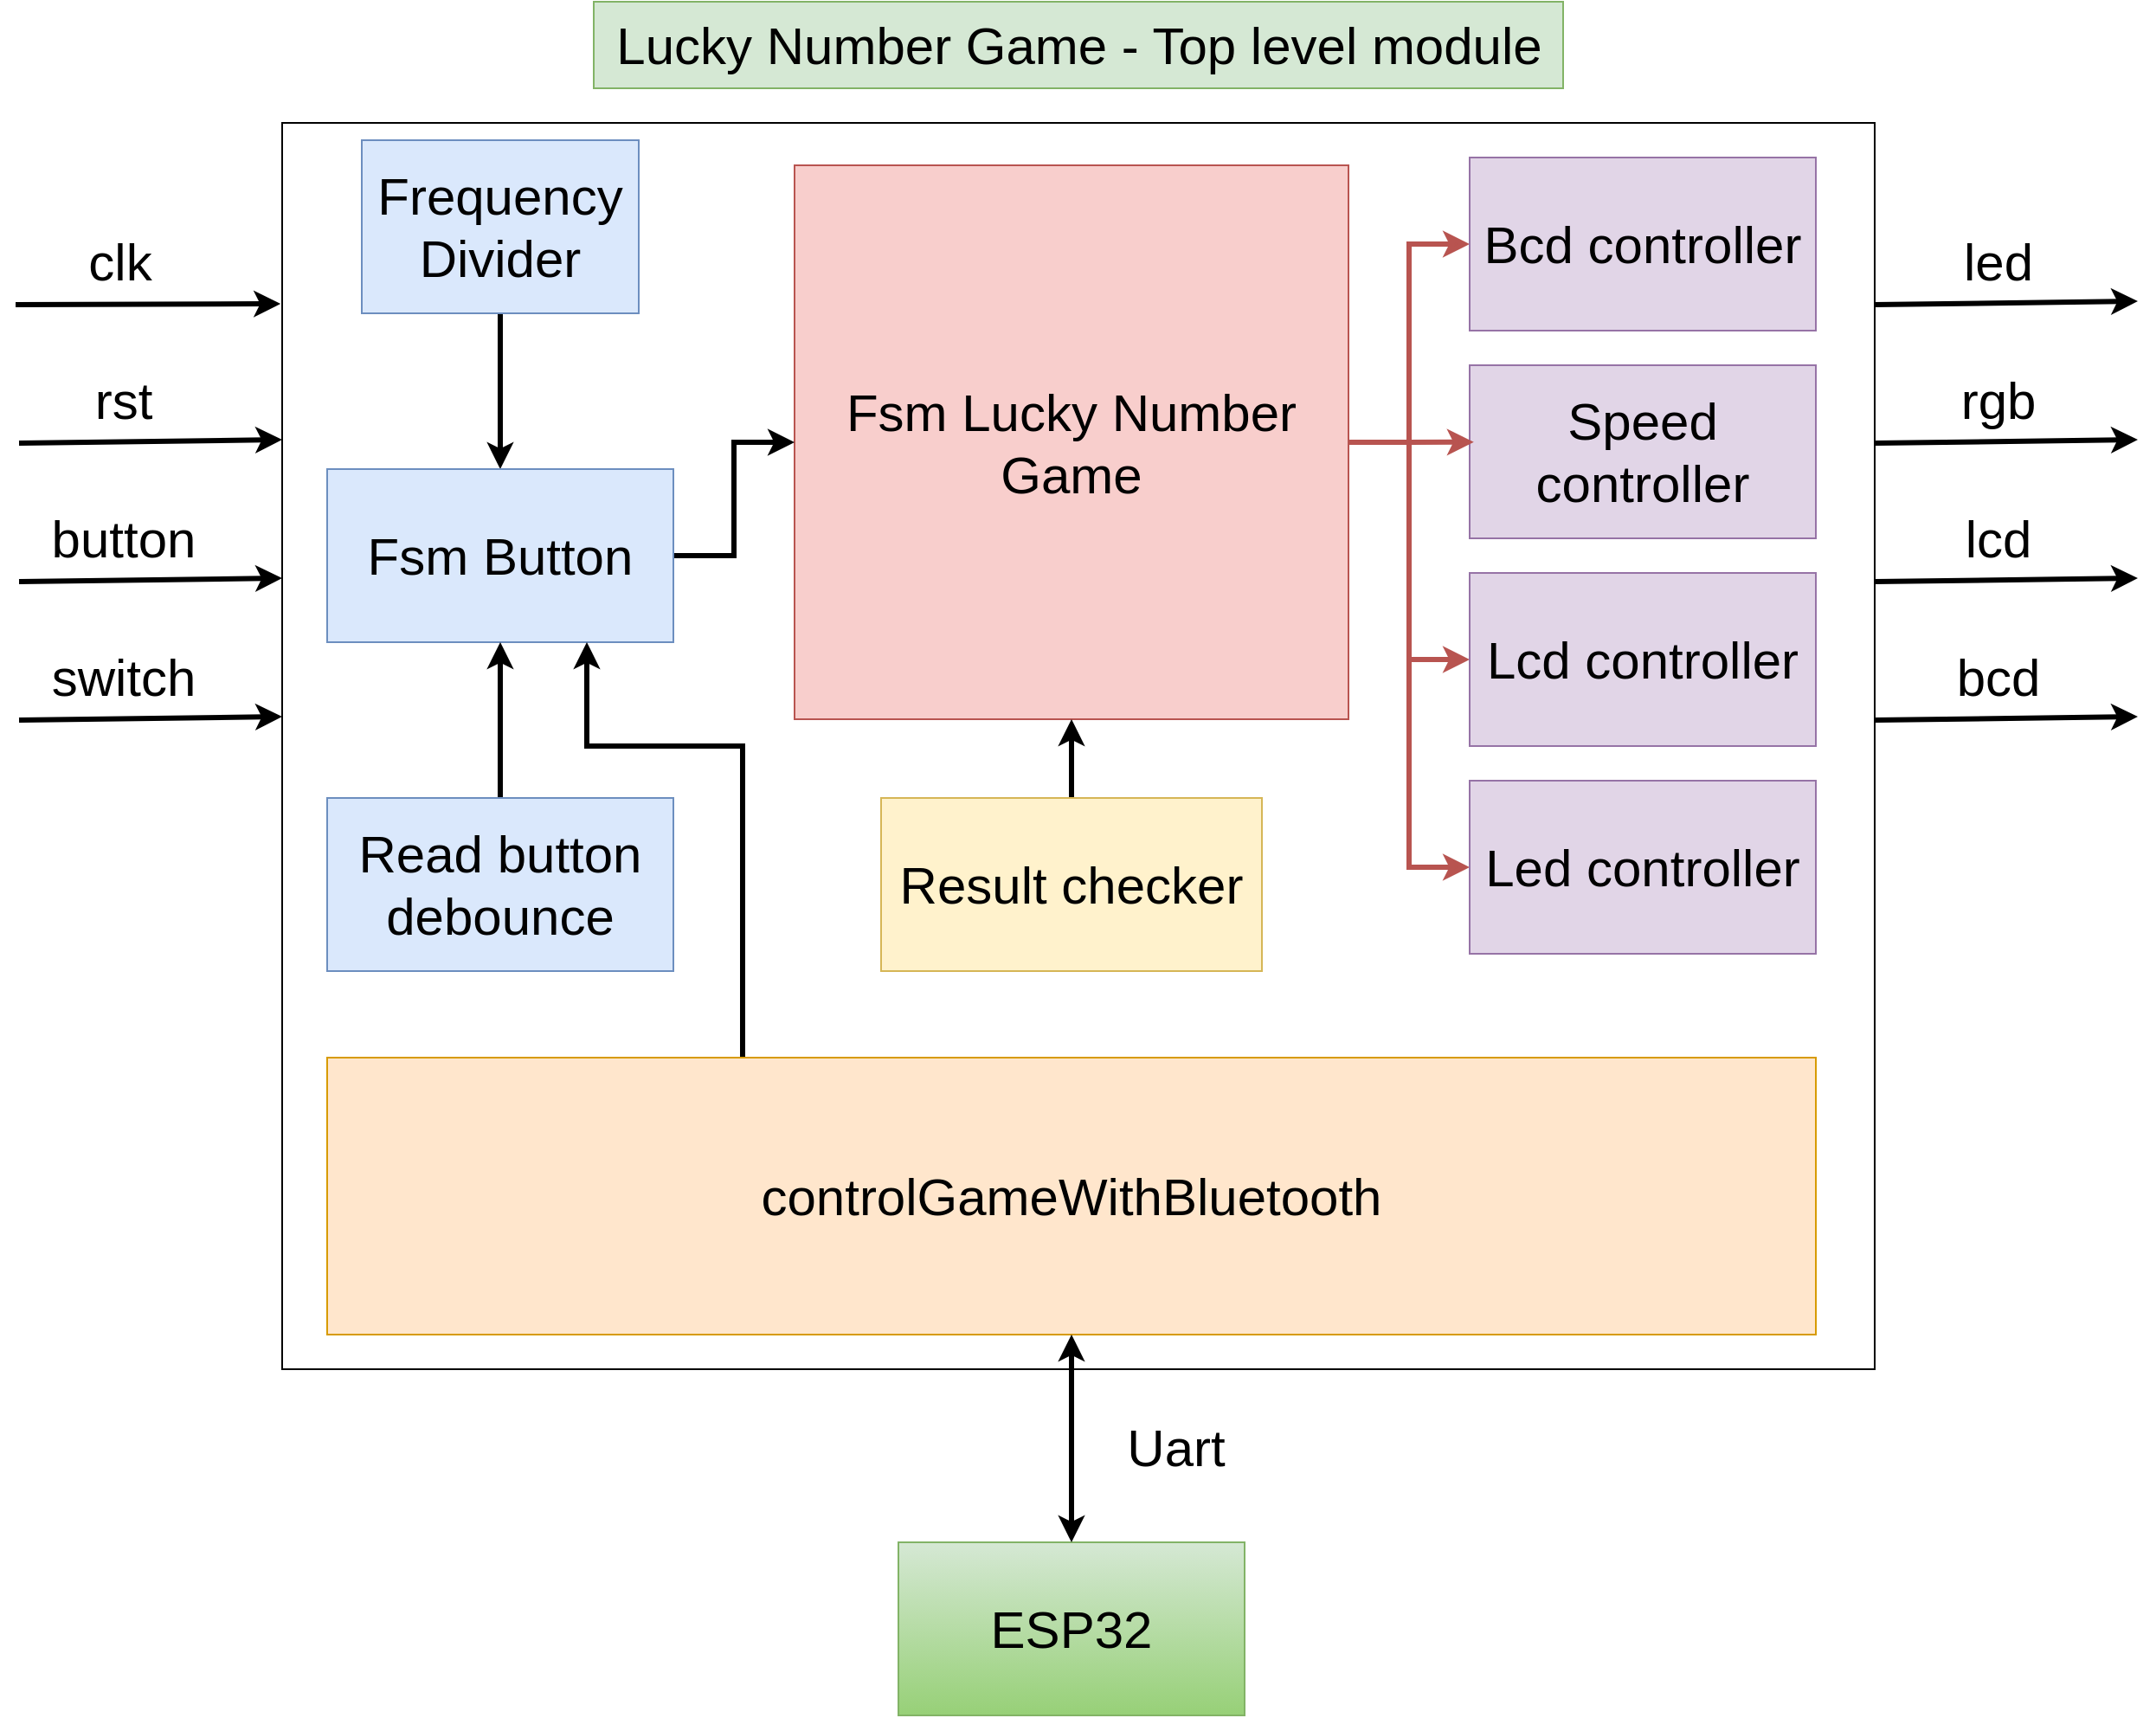 <mxfile version="25.0.3">
  <diagram id="6jgP-mfPmLm2wzObqZNf" name="Trang-1">
    <mxGraphModel dx="2397" dy="875" grid="1" gridSize="10" guides="1" tooltips="1" connect="1" arrows="1" fold="1" page="1" pageScale="1" pageWidth="827" pageHeight="1169" math="0" shadow="0">
      <root>
        <mxCell id="0" />
        <mxCell id="1" parent="0" />
        <mxCell id="DImqCOgXmK51_X3ETGRD-1" value="" style="rounded=0;whiteSpace=wrap;html=1;fillColor=none;" parent="1" vertex="1">
          <mxGeometry x="-46" y="240" width="920" height="720" as="geometry" />
        </mxCell>
        <mxCell id="oCB9ASlMgNIJrJS8nOU--36" style="edgeStyle=orthogonalEdgeStyle;rounded=0;orthogonalLoop=1;jettySize=auto;html=1;entryX=0.5;entryY=0;entryDx=0;entryDy=0;strokeWidth=3;" parent="1" source="oCB9ASlMgNIJrJS8nOU--5" target="oCB9ASlMgNIJrJS8nOU--35" edge="1">
          <mxGeometry relative="1" as="geometry" />
        </mxCell>
        <mxCell id="oCB9ASlMgNIJrJS8nOU--5" value="&lt;font style=&quot;font-size: 30px;&quot;&gt;Frequency Divider&lt;/font&gt;" style="rounded=0;whiteSpace=wrap;html=1;fillColor=#dae8fc;strokeColor=#6c8ebf;" parent="1" vertex="1">
          <mxGeometry y="250" width="160" height="100" as="geometry" />
        </mxCell>
        <mxCell id="oCB9ASlMgNIJrJS8nOU--6" value="" style="endArrow=classic;html=1;rounded=0;entryX=-0.001;entryY=0.079;entryDx=0;entryDy=0;entryPerimeter=0;strokeWidth=3;" parent="1" edge="1">
          <mxGeometry width="50" height="50" relative="1" as="geometry">
            <mxPoint x="-200" y="345" as="sourcePoint" />
            <mxPoint x="-46.92" y="344.5" as="targetPoint" />
          </mxGeometry>
        </mxCell>
        <mxCell id="oCB9ASlMgNIJrJS8nOU--7" value="&lt;font style=&quot;font-size: 30px;&quot;&gt;clk&lt;/font&gt;" style="text;html=1;align=center;verticalAlign=middle;resizable=0;points=[];autosize=1;strokeColor=none;fillColor=none;perimeterSpacing=2;strokeWidth=3;" parent="1" vertex="1">
          <mxGeometry x="-170" y="295" width="60" height="50" as="geometry" />
        </mxCell>
        <mxCell id="oCB9ASlMgNIJrJS8nOU--14" value="&lt;font style=&quot;font-size: 30px;&quot;&gt;Lucky Number Game - Top level module&lt;/font&gt;" style="text;html=1;align=center;verticalAlign=middle;resizable=0;points=[];autosize=1;strokeColor=#82b366;fillColor=#d5e8d4;" parent="1" vertex="1">
          <mxGeometry x="134" y="170" width="560" height="50" as="geometry" />
        </mxCell>
        <mxCell id="oCB9ASlMgNIJrJS8nOU--15" value="" style="endArrow=classic;html=1;rounded=0;entryX=-0.002;entryY=0.068;entryDx=0;entryDy=0;entryPerimeter=0;strokeWidth=3;" parent="1" edge="1">
          <mxGeometry width="50" height="50" relative="1" as="geometry">
            <mxPoint x="-198" y="425" as="sourcePoint" />
            <mxPoint x="-46" y="423" as="targetPoint" />
          </mxGeometry>
        </mxCell>
        <mxCell id="oCB9ASlMgNIJrJS8nOU--16" value="&lt;span style=&quot;font-size: 30px;&quot;&gt;rst&lt;/span&gt;" style="text;html=1;align=center;verticalAlign=middle;resizable=0;points=[];autosize=1;strokeColor=none;fillColor=none;perimeterSpacing=2;strokeWidth=3;" parent="1" vertex="1">
          <mxGeometry x="-168" y="375" width="60" height="50" as="geometry" />
        </mxCell>
        <mxCell id="oCB9ASlMgNIJrJS8nOU--17" value="" style="endArrow=classic;html=1;rounded=0;entryX=-0.002;entryY=0.068;entryDx=0;entryDy=0;entryPerimeter=0;strokeWidth=3;" parent="1" edge="1">
          <mxGeometry width="50" height="50" relative="1" as="geometry">
            <mxPoint x="-198" y="505" as="sourcePoint" />
            <mxPoint x="-46" y="503" as="targetPoint" />
          </mxGeometry>
        </mxCell>
        <mxCell id="oCB9ASlMgNIJrJS8nOU--18" value="&lt;span style=&quot;font-size: 30px;&quot;&gt;button&lt;/span&gt;" style="text;html=1;align=center;verticalAlign=middle;resizable=0;points=[];autosize=1;strokeColor=none;fillColor=none;perimeterSpacing=2;strokeWidth=3;" parent="1" vertex="1">
          <mxGeometry x="-193" y="455" width="110" height="50" as="geometry" />
        </mxCell>
        <mxCell id="oCB9ASlMgNIJrJS8nOU--20" value="" style="endArrow=classic;html=1;rounded=0;entryX=-0.002;entryY=0.068;entryDx=0;entryDy=0;entryPerimeter=0;strokeWidth=3;" parent="1" edge="1">
          <mxGeometry width="50" height="50" relative="1" as="geometry">
            <mxPoint x="-198" y="585" as="sourcePoint" />
            <mxPoint x="-46" y="583" as="targetPoint" />
          </mxGeometry>
        </mxCell>
        <mxCell id="oCB9ASlMgNIJrJS8nOU--21" value="&lt;span style=&quot;font-size: 30px;&quot;&gt;switch&lt;/span&gt;" style="text;html=1;align=center;verticalAlign=middle;resizable=0;points=[];autosize=1;strokeColor=none;fillColor=none;perimeterSpacing=2;strokeWidth=3;" parent="1" vertex="1">
          <mxGeometry x="-193" y="535" width="110" height="50" as="geometry" />
        </mxCell>
        <mxCell id="oCB9ASlMgNIJrJS8nOU--22" value="" style="endArrow=classic;html=1;rounded=0;entryX=-0.002;entryY=0.068;entryDx=0;entryDy=0;entryPerimeter=0;strokeWidth=3;" parent="1" edge="1">
          <mxGeometry width="50" height="50" relative="1" as="geometry">
            <mxPoint x="874" y="345" as="sourcePoint" />
            <mxPoint x="1026" y="343" as="targetPoint" />
          </mxGeometry>
        </mxCell>
        <mxCell id="oCB9ASlMgNIJrJS8nOU--23" value="&lt;span style=&quot;font-size: 30px;&quot;&gt;led&lt;/span&gt;" style="text;html=1;align=center;verticalAlign=middle;resizable=0;points=[];autosize=1;strokeColor=none;fillColor=none;perimeterSpacing=2;strokeWidth=3;" parent="1" vertex="1">
          <mxGeometry x="915" y="295" width="60" height="50" as="geometry" />
        </mxCell>
        <mxCell id="oCB9ASlMgNIJrJS8nOU--24" value="" style="endArrow=classic;html=1;rounded=0;entryX=-0.002;entryY=0.068;entryDx=0;entryDy=0;entryPerimeter=0;strokeWidth=3;" parent="1" edge="1">
          <mxGeometry width="50" height="50" relative="1" as="geometry">
            <mxPoint x="874" y="425" as="sourcePoint" />
            <mxPoint x="1026" y="423" as="targetPoint" />
          </mxGeometry>
        </mxCell>
        <mxCell id="oCB9ASlMgNIJrJS8nOU--25" value="&lt;span style=&quot;font-size: 30px;&quot;&gt;rgb&lt;/span&gt;" style="text;html=1;align=center;verticalAlign=middle;resizable=0;points=[];autosize=1;strokeColor=none;fillColor=none;perimeterSpacing=2;strokeWidth=3;" parent="1" vertex="1">
          <mxGeometry x="910" y="375" width="70" height="50" as="geometry" />
        </mxCell>
        <mxCell id="oCB9ASlMgNIJrJS8nOU--28" value="" style="endArrow=classic;html=1;rounded=0;entryX=-0.002;entryY=0.068;entryDx=0;entryDy=0;entryPerimeter=0;strokeWidth=3;" parent="1" edge="1">
          <mxGeometry width="50" height="50" relative="1" as="geometry">
            <mxPoint x="874" y="505" as="sourcePoint" />
            <mxPoint x="1026" y="503" as="targetPoint" />
          </mxGeometry>
        </mxCell>
        <mxCell id="oCB9ASlMgNIJrJS8nOU--29" value="&lt;span style=&quot;font-size: 30px;&quot;&gt;lcd&lt;/span&gt;" style="text;html=1;align=center;verticalAlign=middle;resizable=0;points=[];autosize=1;strokeColor=none;fillColor=none;perimeterSpacing=2;strokeWidth=3;" parent="1" vertex="1">
          <mxGeometry x="915" y="455" width="60" height="50" as="geometry" />
        </mxCell>
        <mxCell id="oCB9ASlMgNIJrJS8nOU--30" value="" style="endArrow=classic;html=1;rounded=0;entryX=-0.002;entryY=0.068;entryDx=0;entryDy=0;entryPerimeter=0;strokeWidth=3;" parent="1" edge="1">
          <mxGeometry width="50" height="50" relative="1" as="geometry">
            <mxPoint x="874" y="585" as="sourcePoint" />
            <mxPoint x="1026" y="583" as="targetPoint" />
          </mxGeometry>
        </mxCell>
        <mxCell id="oCB9ASlMgNIJrJS8nOU--31" value="&lt;span style=&quot;font-size: 30px;&quot;&gt;bcd&lt;/span&gt;" style="text;html=1;align=center;verticalAlign=middle;resizable=0;points=[];autosize=1;strokeColor=none;fillColor=none;perimeterSpacing=2;strokeWidth=3;" parent="1" vertex="1">
          <mxGeometry x="910" y="535" width="70" height="50" as="geometry" />
        </mxCell>
        <mxCell id="oCB9ASlMgNIJrJS8nOU--50" style="edgeStyle=orthogonalEdgeStyle;rounded=0;orthogonalLoop=1;jettySize=auto;html=1;strokeWidth=3;fillColor=#f8cecc;strokeColor=#b85450;entryX=0;entryY=0.5;entryDx=0;entryDy=0;" parent="1" source="oCB9ASlMgNIJrJS8nOU--34" target="oCB9ASlMgNIJrJS8nOU--48" edge="1">
          <mxGeometry relative="1" as="geometry" />
        </mxCell>
        <mxCell id="oCB9ASlMgNIJrJS8nOU--54" style="edgeStyle=orthogonalEdgeStyle;rounded=0;orthogonalLoop=1;jettySize=auto;html=1;entryX=0;entryY=0.5;entryDx=0;entryDy=0;strokeWidth=3;fillColor=#f8cecc;strokeColor=#b85450;" parent="1" source="oCB9ASlMgNIJrJS8nOU--34" target="oCB9ASlMgNIJrJS8nOU--51" edge="1">
          <mxGeometry relative="1" as="geometry">
            <Array as="points">
              <mxPoint x="605" y="425" />
              <mxPoint x="605" y="550" />
            </Array>
          </mxGeometry>
        </mxCell>
        <mxCell id="oCB9ASlMgNIJrJS8nOU--59" style="edgeStyle=orthogonalEdgeStyle;rounded=0;orthogonalLoop=1;jettySize=auto;html=1;entryX=0;entryY=0.5;entryDx=0;entryDy=0;strokeWidth=3;fillColor=#f8cecc;strokeColor=#b85450;" parent="1" source="oCB9ASlMgNIJrJS8nOU--34" target="oCB9ASlMgNIJrJS8nOU--58" edge="1">
          <mxGeometry relative="1" as="geometry" />
        </mxCell>
        <mxCell id="oCB9ASlMgNIJrJS8nOU--34" value="&lt;span style=&quot;font-size: 30px;&quot;&gt;Fsm Lucky Number Game&lt;/span&gt;" style="rounded=0;whiteSpace=wrap;html=1;fillColor=#f8cecc;strokeColor=#b85450;" parent="1" vertex="1">
          <mxGeometry x="250" y="264.5" width="320" height="320" as="geometry" />
        </mxCell>
        <mxCell id="oCB9ASlMgNIJrJS8nOU--41" style="edgeStyle=orthogonalEdgeStyle;rounded=0;orthogonalLoop=1;jettySize=auto;html=1;strokeWidth=3;" parent="1" source="oCB9ASlMgNIJrJS8nOU--35" target="oCB9ASlMgNIJrJS8nOU--34" edge="1">
          <mxGeometry relative="1" as="geometry" />
        </mxCell>
        <mxCell id="oCB9ASlMgNIJrJS8nOU--35" value="&lt;span style=&quot;font-size: 30px;&quot;&gt;Fsm Button&lt;/span&gt;" style="rounded=0;whiteSpace=wrap;html=1;fillColor=#dae8fc;strokeColor=#6c8ebf;" parent="1" vertex="1">
          <mxGeometry x="-20" y="440" width="200" height="100" as="geometry" />
        </mxCell>
        <mxCell id="oCB9ASlMgNIJrJS8nOU--40" style="edgeStyle=orthogonalEdgeStyle;rounded=0;orthogonalLoop=1;jettySize=auto;html=1;entryX=0.5;entryY=1;entryDx=0;entryDy=0;strokeWidth=3;" parent="1" source="oCB9ASlMgNIJrJS8nOU--37" target="oCB9ASlMgNIJrJS8nOU--35" edge="1">
          <mxGeometry relative="1" as="geometry" />
        </mxCell>
        <mxCell id="oCB9ASlMgNIJrJS8nOU--37" value="&lt;span style=&quot;font-size: 30px;&quot;&gt;Read button debounce&lt;/span&gt;" style="rounded=0;whiteSpace=wrap;html=1;fillColor=#dae8fc;strokeColor=#6c8ebf;" parent="1" vertex="1">
          <mxGeometry x="-20" y="630" width="200" height="100" as="geometry" />
        </mxCell>
        <mxCell id="oCB9ASlMgNIJrJS8nOU--43" style="edgeStyle=orthogonalEdgeStyle;rounded=0;orthogonalLoop=1;jettySize=auto;html=1;strokeWidth=3;" parent="1" source="oCB9ASlMgNIJrJS8nOU--42" target="oCB9ASlMgNIJrJS8nOU--34" edge="1">
          <mxGeometry relative="1" as="geometry" />
        </mxCell>
        <mxCell id="oCB9ASlMgNIJrJS8nOU--42" value="&lt;span style=&quot;font-size: 30px;&quot;&gt;Result checker&lt;/span&gt;" style="rounded=0;whiteSpace=wrap;html=1;fillColor=#fff2cc;strokeColor=#d6b656;" parent="1" vertex="1">
          <mxGeometry x="300" y="630" width="220" height="100" as="geometry" />
        </mxCell>
        <mxCell id="oCB9ASlMgNIJrJS8nOU--48" value="&lt;span style=&quot;font-size: 30px;&quot;&gt;Led controller&lt;/span&gt;" style="rounded=0;whiteSpace=wrap;html=1;fillColor=#e1d5e7;strokeColor=#9673a6;" parent="1" vertex="1">
          <mxGeometry x="640" y="620" width="200" height="100" as="geometry" />
        </mxCell>
        <mxCell id="oCB9ASlMgNIJrJS8nOU--51" value="&lt;span style=&quot;font-size: 30px;&quot;&gt;Lcd controller&lt;/span&gt;" style="rounded=0;whiteSpace=wrap;html=1;fillColor=#e1d5e7;strokeColor=#9673a6;" parent="1" vertex="1">
          <mxGeometry x="640" y="500" width="200" height="100" as="geometry" />
        </mxCell>
        <mxCell id="oCB9ASlMgNIJrJS8nOU--55" value="&lt;span style=&quot;font-size: 30px;&quot;&gt;Speed controller&lt;/span&gt;" style="rounded=0;whiteSpace=wrap;html=1;fillColor=#e1d5e7;strokeColor=#9673a6;" parent="1" vertex="1">
          <mxGeometry x="640" y="380" width="200" height="100" as="geometry" />
        </mxCell>
        <mxCell id="oCB9ASlMgNIJrJS8nOU--56" style="edgeStyle=orthogonalEdgeStyle;rounded=0;orthogonalLoop=1;jettySize=auto;html=1;entryX=0.012;entryY=0.444;entryDx=0;entryDy=0;entryPerimeter=0;strokeWidth=3;fillColor=#f8cecc;strokeColor=#b85450;" parent="1" source="oCB9ASlMgNIJrJS8nOU--34" target="oCB9ASlMgNIJrJS8nOU--55" edge="1">
          <mxGeometry relative="1" as="geometry" />
        </mxCell>
        <mxCell id="oCB9ASlMgNIJrJS8nOU--58" value="&lt;span style=&quot;font-size: 30px;&quot;&gt;Bcd controller&lt;/span&gt;" style="rounded=0;whiteSpace=wrap;html=1;fillColor=#e1d5e7;strokeColor=#9673a6;" parent="1" vertex="1">
          <mxGeometry x="640" y="260" width="200" height="100" as="geometry" />
        </mxCell>
        <mxCell id="iqeVaY4eL2NdAzIchOOD-7" style="edgeStyle=orthogonalEdgeStyle;rounded=0;orthogonalLoop=1;jettySize=auto;html=1;entryX=0.75;entryY=1;entryDx=0;entryDy=0;strokeWidth=3;" edge="1" parent="1" source="iqeVaY4eL2NdAzIchOOD-1" target="oCB9ASlMgNIJrJS8nOU--35">
          <mxGeometry relative="1" as="geometry">
            <Array as="points">
              <mxPoint x="220" y="600" />
              <mxPoint x="130" y="600" />
            </Array>
          </mxGeometry>
        </mxCell>
        <mxCell id="iqeVaY4eL2NdAzIchOOD-1" value="&lt;span style=&quot;font-size: 30px;&quot;&gt;controlGameWithBluetooth&lt;/span&gt;" style="rounded=0;whiteSpace=wrap;html=1;fillColor=#ffe6cc;strokeColor=#d79b00;" vertex="1" parent="1">
          <mxGeometry x="-20" y="780" width="860" height="160" as="geometry" />
        </mxCell>
        <mxCell id="iqeVaY4eL2NdAzIchOOD-2" value="&lt;span style=&quot;font-size: 30px;&quot;&gt;ESP32&lt;/span&gt;" style="rounded=0;whiteSpace=wrap;html=1;fillColor=#d5e8d4;strokeColor=#82b366;gradientColor=#97d077;" vertex="1" parent="1">
          <mxGeometry x="310" y="1060" width="200" height="100" as="geometry" />
        </mxCell>
        <mxCell id="iqeVaY4eL2NdAzIchOOD-5" value="" style="endArrow=classic;startArrow=classic;html=1;rounded=0;exitX=0.5;exitY=0;exitDx=0;exitDy=0;entryX=0.5;entryY=1;entryDx=0;entryDy=0;strokeWidth=3;" edge="1" parent="1" source="iqeVaY4eL2NdAzIchOOD-2" target="iqeVaY4eL2NdAzIchOOD-1">
          <mxGeometry width="50" height="50" relative="1" as="geometry">
            <mxPoint x="270" y="850" as="sourcePoint" />
            <mxPoint x="320" y="800" as="targetPoint" />
          </mxGeometry>
        </mxCell>
        <mxCell id="iqeVaY4eL2NdAzIchOOD-6" value="&lt;span style=&quot;font-size: 30px;&quot;&gt;Uart&lt;/span&gt;" style="text;html=1;align=center;verticalAlign=middle;resizable=0;points=[];autosize=1;strokeColor=none;fillColor=none;perimeterSpacing=2;strokeWidth=3;" vertex="1" parent="1">
          <mxGeometry x="430" y="980" width="80" height="50" as="geometry" />
        </mxCell>
      </root>
    </mxGraphModel>
  </diagram>
</mxfile>
